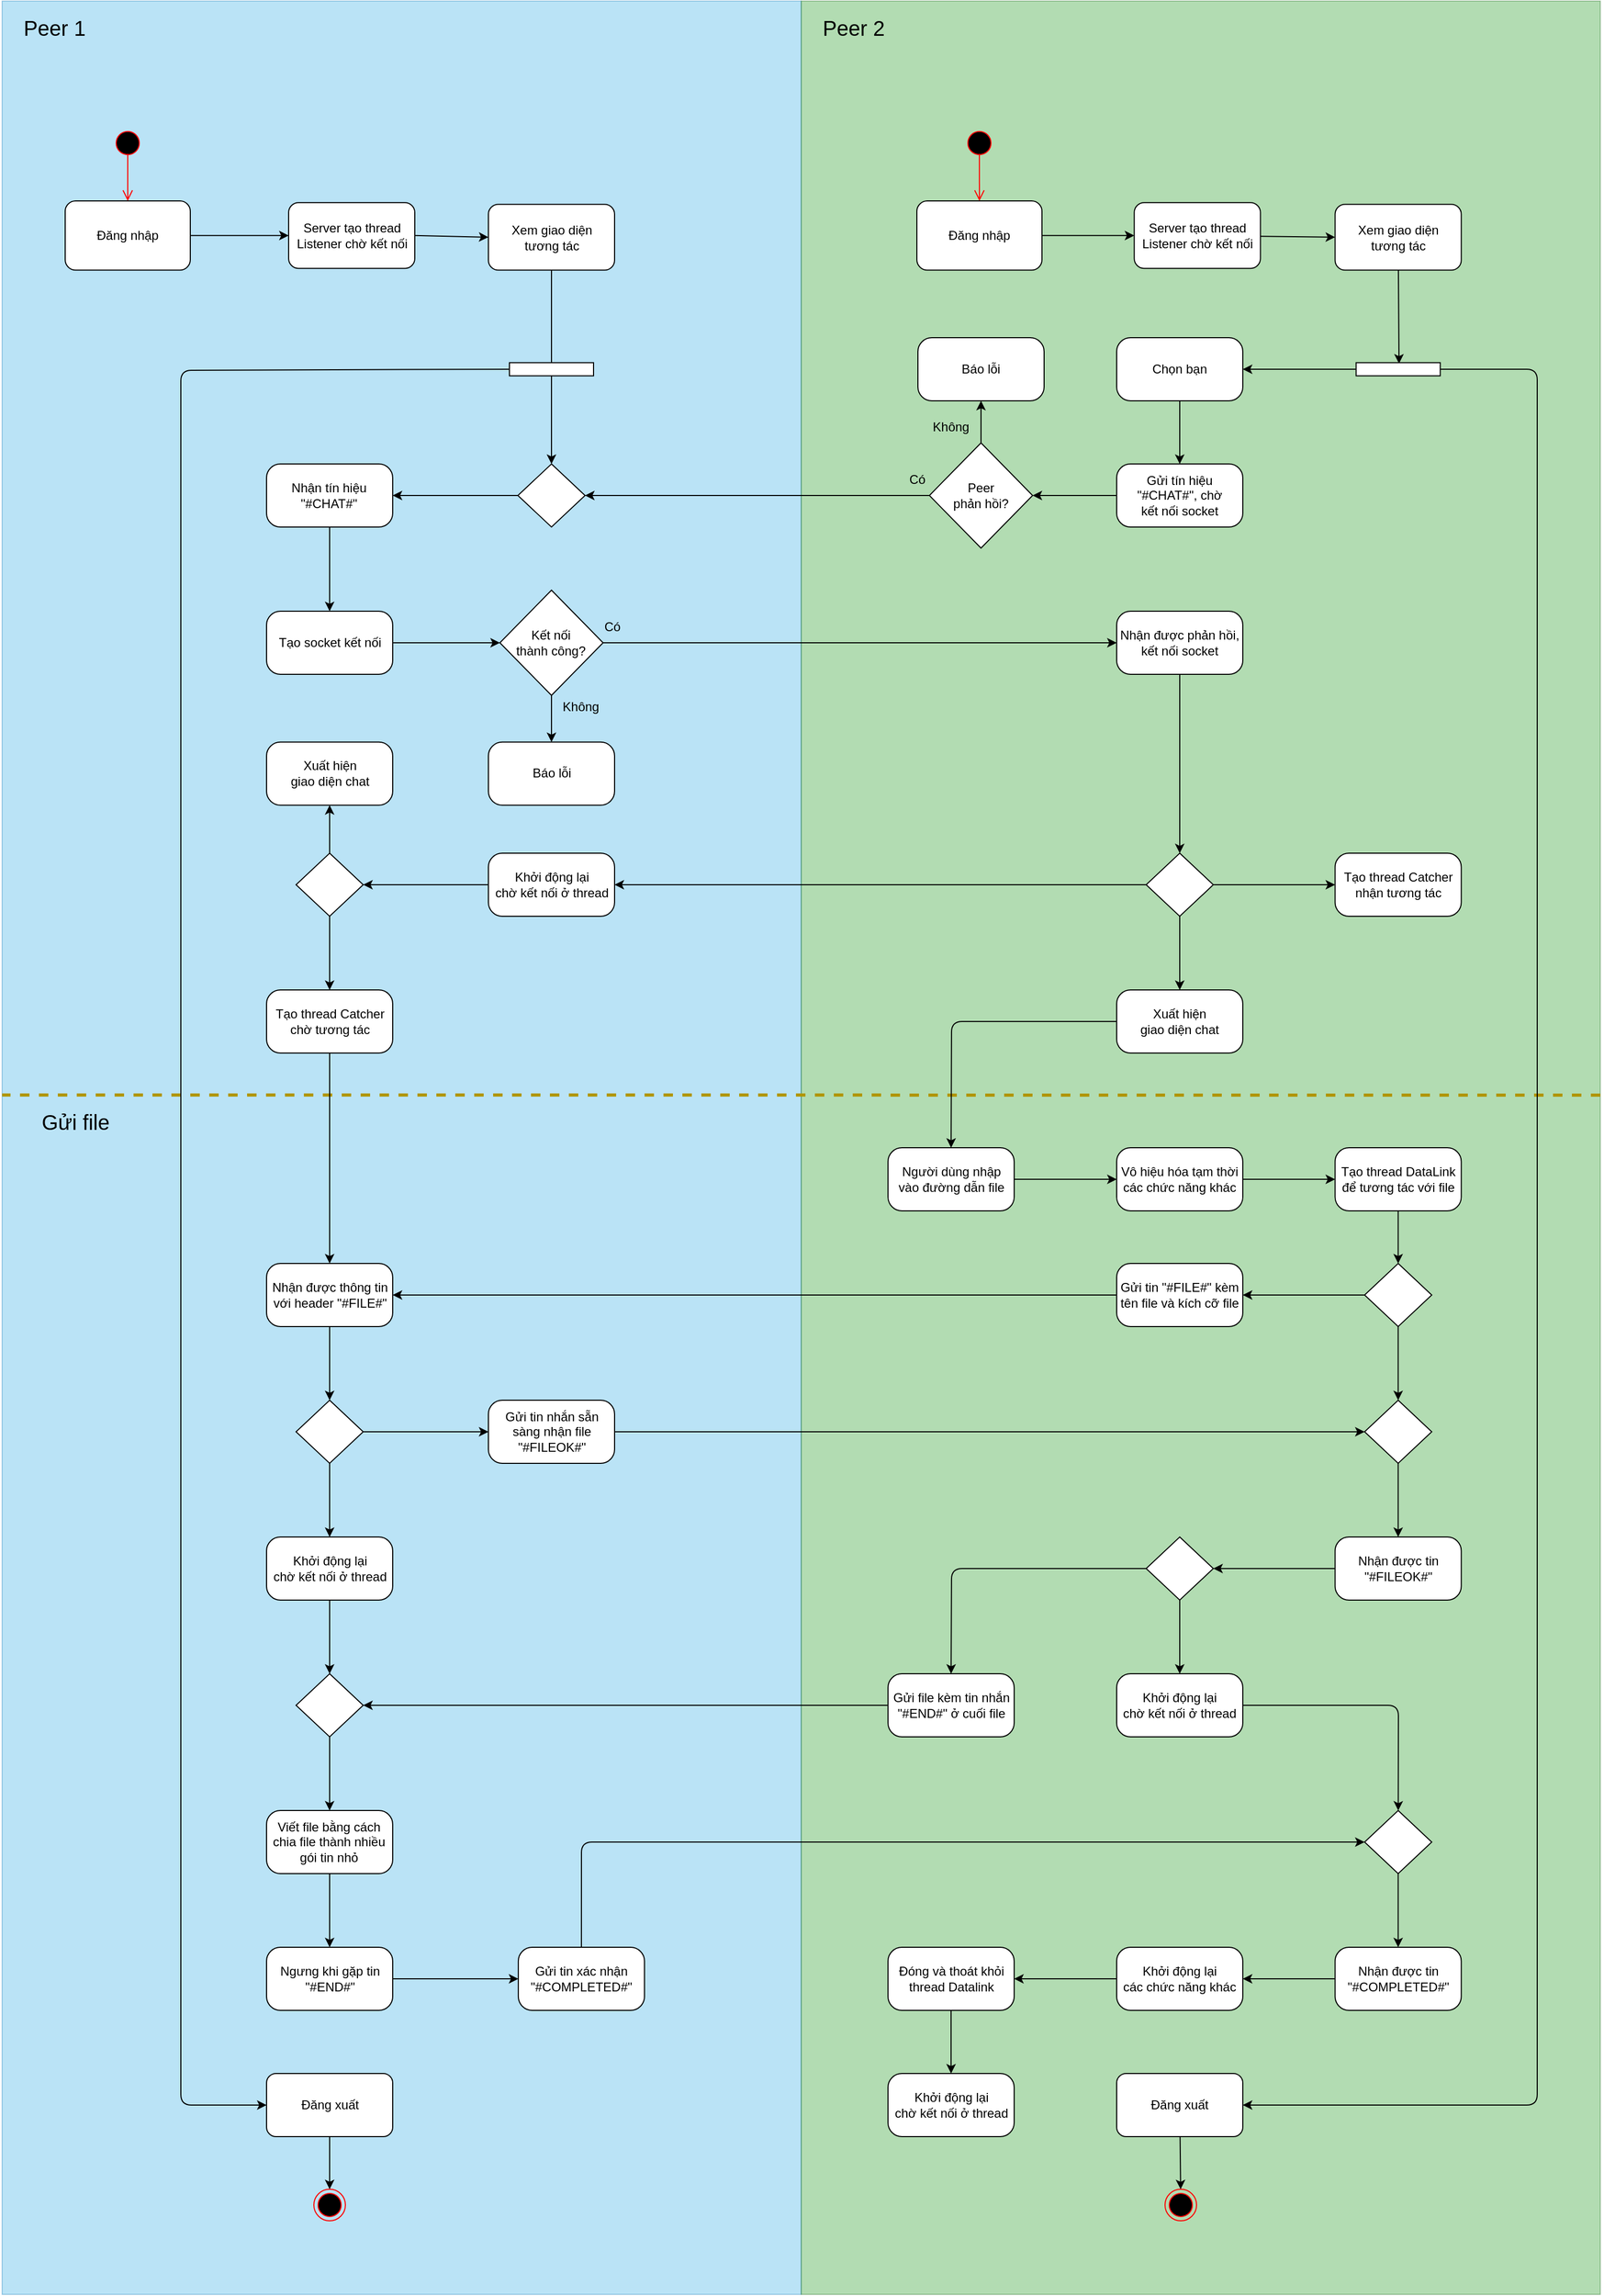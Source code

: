 <mxfile>
    <diagram id="f8bro3hq2V63n0aIHBkh" name="Server Client">
        <mxGraphModel dx="1495" dy="1879" grid="1" gridSize="10" guides="1" tooltips="1" connect="1" arrows="1" fold="1" page="1" pageScale="1" pageWidth="827" pageHeight="1169" math="0" shadow="0">
            <root>
                <mxCell id="0"/>
                <mxCell id="1" parent="0"/>
                <mxCell id="359" value="" style="rounded=0;whiteSpace=wrap;html=1;fillColor=#1ba1e2;fontColor=#ffffff;strokeColor=#006EAF;opacity=30;" parent="1" vertex="1">
                    <mxGeometry x="80" y="-1120" width="760" height="2180" as="geometry"/>
                </mxCell>
                <mxCell id="360" value="" style="rounded=0;whiteSpace=wrap;html=1;fillColor=#008a00;fontColor=#ffffff;strokeColor=#005700;opacity=30;" parent="1" vertex="1">
                    <mxGeometry x="840" y="-1120" width="760" height="2180" as="geometry"/>
                </mxCell>
                <mxCell id="131" style="edgeStyle=none;html=1;entryX=0;entryY=0.5;entryDx=0;entryDy=0;endArrow=block;endFill=1;" parent="1" target="snAStb-6BBQoRBitgBAS-25" edge="1">
                    <mxGeometry relative="1" as="geometry"/>
                </mxCell>
                <mxCell id="361" value="&lt;font style=&quot;font-size: 20px&quot;&gt;Peer 1&lt;/font&gt;" style="text;html=1;strokeColor=none;fillColor=none;align=center;verticalAlign=middle;whiteSpace=wrap;rounded=0;opacity=30;" parent="1" vertex="1">
                    <mxGeometry x="80" y="-1120" width="100" height="50" as="geometry"/>
                </mxCell>
                <mxCell id="362" value="&lt;font style=&quot;font-size: 20px&quot;&gt;Peer 2&lt;/font&gt;" style="text;html=1;strokeColor=none;fillColor=none;align=center;verticalAlign=middle;whiteSpace=wrap;rounded=0;opacity=30;" parent="1" vertex="1">
                    <mxGeometry x="840" y="-1120" width="100" height="50" as="geometry"/>
                </mxCell>
                <mxCell id="363" value="" style="endArrow=none;dashed=1;html=1;fontSize=20;entryX=0;entryY=0.477;entryDx=0;entryDy=0;entryPerimeter=0;strokeWidth=3;fillColor=#e3c800;strokeColor=#B09500;" parent="1" target="359" edge="1">
                    <mxGeometry width="50" height="50" relative="1" as="geometry">
                        <mxPoint x="1600" y="-80" as="sourcePoint"/>
                        <mxPoint x="250" y="-220" as="targetPoint"/>
                    </mxGeometry>
                </mxCell>
                <mxCell id="365" value="&lt;font style=&quot;font-size: 20px&quot;&gt;Gửi file&lt;/font&gt;" style="text;html=1;strokeColor=none;fillColor=none;align=center;verticalAlign=middle;whiteSpace=wrap;rounded=0;opacity=30;" parent="1" vertex="1">
                    <mxGeometry x="80" y="-80" width="140" height="50" as="geometry"/>
                </mxCell>
                <mxCell id="196" style="edgeStyle=none;html=1;entryX=0;entryY=0.5;entryDx=0;entryDy=0;exitX=1;exitY=0.5;exitDx=0;exitDy=0;" parent="1" source="194" target="346" edge="1">
                    <mxGeometry relative="1" as="geometry">
                        <mxPoint x="600.495" y="-798.75" as="targetPoint"/>
                    </mxGeometry>
                </mxCell>
                <mxCell id="263" value="Nhận tín hiệu &quot;#CHAT#&quot;" style="whiteSpace=wrap;html=1;rounded=1;arcSize=22;" parent="1" vertex="1">
                    <mxGeometry x="331.49" y="-680" width="120" height="60" as="geometry"/>
                </mxCell>
                <mxCell id="265" value="" style="rhombus;whiteSpace=wrap;html=1;" parent="1" vertex="1">
                    <mxGeometry x="570.57" y="-680" width="63.85" height="60" as="geometry"/>
                </mxCell>
                <mxCell id="264" style="edgeStyle=none;html=1;entryX=1;entryY=0.5;entryDx=0;entryDy=0;exitX=0;exitY=0.5;exitDx=0;exitDy=0;" parent="1" source="265" target="263" edge="1">
                    <mxGeometry relative="1" as="geometry"/>
                </mxCell>
                <mxCell id="268" value="Tạo socket kết nối" style="whiteSpace=wrap;html=1;rounded=1;arcSize=22;" parent="1" vertex="1">
                    <mxGeometry x="331.5" y="-540" width="120" height="60" as="geometry"/>
                </mxCell>
                <mxCell id="274" style="edgeStyle=none;html=1;entryX=0.5;entryY=0;entryDx=0;entryDy=0;" parent="1" source="263" target="268" edge="1">
                    <mxGeometry relative="1" as="geometry"/>
                </mxCell>
                <mxCell id="275" style="edgeStyle=none;html=1;entryX=0;entryY=0.5;entryDx=0;entryDy=0;" parent="1" source="268" target="293" edge="1">
                    <mxGeometry relative="1" as="geometry">
                        <mxPoint x="563.49" y="-460" as="targetPoint"/>
                    </mxGeometry>
                </mxCell>
                <mxCell id="279" value="Báo lỗi" style="whiteSpace=wrap;html=1;rounded=1;arcSize=22;" parent="1" vertex="1">
                    <mxGeometry x="542.5" y="-415.63" width="120" height="60" as="geometry"/>
                </mxCell>
                <mxCell id="281" style="edgeStyle=none;html=1;entryX=0.5;entryY=0;entryDx=0;entryDy=0;exitX=0.5;exitY=1;exitDx=0;exitDy=0;" parent="1" source="293" target="279" edge="1">
                    <mxGeometry relative="1" as="geometry">
                        <mxPoint x="490" y="-450" as="targetPoint"/>
                        <Array as="points"/>
                    </mxGeometry>
                </mxCell>
                <mxCell id="293" value="Kết nối&lt;br&gt;thành công?" style="rhombus;whiteSpace=wrap;html=1;" parent="1" vertex="1">
                    <mxGeometry x="553.42" y="-560" width="98.16" height="100" as="geometry"/>
                </mxCell>
                <mxCell id="294" value="Khởi động lại &lt;br&gt;chờ kết nối ở thread" style="whiteSpace=wrap;html=1;rounded=1;arcSize=22;" parent="1" vertex="1">
                    <mxGeometry x="542.5" y="-310" width="120" height="60" as="geometry"/>
                </mxCell>
                <mxCell id="298" style="edgeStyle=none;html=1;entryX=1;entryY=0.5;entryDx=0;entryDy=0;" parent="1" source="295" target="294" edge="1">
                    <mxGeometry relative="1" as="geometry">
                        <mxPoint x="680" y="-260" as="targetPoint"/>
                    </mxGeometry>
                </mxCell>
                <mxCell id="297" value="Xuất hiện &lt;br&gt;giao diện chat" style="whiteSpace=wrap;html=1;rounded=1;arcSize=22;" parent="1" vertex="1">
                    <mxGeometry x="331.5" y="-415.63" width="120" height="60" as="geometry"/>
                </mxCell>
                <mxCell id="313" style="edgeStyle=none;html=1;entryX=0.5;entryY=1;entryDx=0;entryDy=0;" parent="1" source="312" target="297" edge="1">
                    <mxGeometry relative="1" as="geometry"/>
                </mxCell>
                <mxCell id="312" value="" style="rhombus;whiteSpace=wrap;html=1;" parent="1" vertex="1">
                    <mxGeometry x="359.57" y="-310" width="63.85" height="60" as="geometry"/>
                </mxCell>
                <mxCell id="319" style="edgeStyle=none;html=1;entryX=1;entryY=0.5;entryDx=0;entryDy=0;" parent="1" source="294" target="312" edge="1">
                    <mxGeometry relative="1" as="geometry"/>
                </mxCell>
                <mxCell id="314" value="Tạo thread Catcher chờ tương tác" style="whiteSpace=wrap;html=1;rounded=1;arcSize=22;" parent="1" vertex="1">
                    <mxGeometry x="331.5" y="-180" width="120" height="60" as="geometry"/>
                </mxCell>
                <mxCell id="315" style="edgeStyle=none;html=1;entryX=0.5;entryY=0;entryDx=0;entryDy=0;" parent="1" source="312" target="314" edge="1">
                    <mxGeometry relative="1" as="geometry"/>
                </mxCell>
                <mxCell id="320" value="Có" style="text;html=1;strokeColor=none;fillColor=none;align=center;verticalAlign=middle;whiteSpace=wrap;rounded=0;" parent="1" vertex="1">
                    <mxGeometry x="640.0" y="-540" width="41.25" height="30" as="geometry"/>
                </mxCell>
                <mxCell id="321" value="Không" style="text;html=1;strokeColor=none;fillColor=none;align=center;verticalAlign=middle;whiteSpace=wrap;rounded=0;" parent="1" vertex="1">
                    <mxGeometry x="610.33" y="-464" width="41.25" height="30" as="geometry"/>
                </mxCell>
                <mxCell id="324" style="edgeStyle=none;html=1;" parent="1" source="314" target="326" edge="1">
                    <mxGeometry relative="1" as="geometry">
                        <mxPoint x="391.495" y="-50" as="targetPoint"/>
                    </mxGeometry>
                </mxCell>
                <mxCell id="326" value="Nhận được thông tin với header &quot;#FILE#&quot;" style="whiteSpace=wrap;html=1;rounded=1;arcSize=22;" parent="1" vertex="1">
                    <mxGeometry x="331.5" y="80" width="120" height="60" as="geometry"/>
                </mxCell>
                <mxCell id="371" style="edgeStyle=none;html=1;entryX=0;entryY=0.5;entryDx=0;entryDy=0;" parent="1" source="329" target="369" edge="1">
                    <mxGeometry relative="1" as="geometry"/>
                </mxCell>
                <mxCell id="329" value="Gửi tin nhắn sẵn sàng nhận file &quot;#FILEOK#&quot;" style="whiteSpace=wrap;html=1;rounded=1;arcSize=22;" parent="1" vertex="1">
                    <mxGeometry x="542.5" y="210" width="120" height="60" as="geometry"/>
                </mxCell>
                <mxCell id="330" style="edgeStyle=none;html=1;entryX=0.5;entryY=0;entryDx=0;entryDy=0;" parent="1" source="326" target="378" edge="1">
                    <mxGeometry relative="1" as="geometry"/>
                </mxCell>
                <mxCell id="333" value="Viết file bằng cách chia file thành nhiều gói tin nhỏ" style="whiteSpace=wrap;html=1;rounded=1;arcSize=22;" parent="1" vertex="1">
                    <mxGeometry x="331.49" y="600" width="120" height="60" as="geometry"/>
                </mxCell>
                <mxCell id="334" style="edgeStyle=none;html=1;entryX=0.5;entryY=0;entryDx=0;entryDy=0;exitX=0.5;exitY=1;exitDx=0;exitDy=0;" parent="1" source="378" target="389" edge="1">
                    <mxGeometry relative="1" as="geometry"/>
                </mxCell>
                <mxCell id="snAStb-6BBQoRBitgBAS-25" value="" style="ellipse;html=1;shape=endState;fillColor=#000000;strokeColor=#ff0000;" parent="1" vertex="1">
                    <mxGeometry x="376.5" y="960" width="30" height="30" as="geometry"/>
                </mxCell>
                <mxCell id="185" style="edgeStyle=none;html=1;" parent="1" source="snAStb-6BBQoRBitgBAS-50" target="snAStb-6BBQoRBitgBAS-25" edge="1">
                    <mxGeometry relative="1" as="geometry"/>
                </mxCell>
                <mxCell id="snAStb-6BBQoRBitgBAS-50" value="Đăng xuất" style="rounded=1;whiteSpace=wrap;html=1;" parent="1" vertex="1">
                    <mxGeometry x="331.5" y="850" width="120" height="60" as="geometry"/>
                </mxCell>
                <mxCell id="385" value="" style="edgeStyle=none;html=1;" parent="1" source="341" target="384" edge="1">
                    <mxGeometry relative="1" as="geometry"/>
                </mxCell>
                <mxCell id="341" value="Ngưng khi gặp tin &quot;#END#&quot;" style="whiteSpace=wrap;html=1;rounded=1;arcSize=22;" parent="1" vertex="1">
                    <mxGeometry x="331.5" y="730" width="120" height="60" as="geometry"/>
                </mxCell>
                <mxCell id="342" style="edgeStyle=none;html=1;entryX=0.5;entryY=0;entryDx=0;entryDy=0;" parent="1" source="333" target="341" edge="1">
                    <mxGeometry relative="1" as="geometry"/>
                </mxCell>
                <mxCell id="347" style="edgeStyle=none;html=1;entryX=0.5;entryY=0;entryDx=0;entryDy=0;" parent="1" source="346" target="265" edge="1">
                    <mxGeometry relative="1" as="geometry"/>
                </mxCell>
                <mxCell id="348" style="edgeStyle=none;html=1;entryX=0;entryY=0.5;entryDx=0;entryDy=0;exitX=0.497;exitY=1.005;exitDx=0;exitDy=0;exitPerimeter=0;" parent="1" source="404" target="snAStb-6BBQoRBitgBAS-50" edge="1">
                    <mxGeometry relative="1" as="geometry">
                        <mxPoint x="330" y="250" as="targetPoint"/>
                        <Array as="points">
                            <mxPoint x="250" y="-769"/>
                            <mxPoint x="250" y="880"/>
                        </Array>
                    </mxGeometry>
                </mxCell>
                <mxCell id="346" value="Xem giao diện&lt;br&gt;tương tác" style="rounded=1;whiteSpace=wrap;html=1;" parent="1" vertex="1">
                    <mxGeometry x="542.5" y="-926.75" width="120" height="62.5" as="geometry"/>
                </mxCell>
                <mxCell id="237" value="Không" style="text;html=1;strokeColor=none;fillColor=none;align=center;verticalAlign=middle;whiteSpace=wrap;rounded=0;" parent="1" vertex="1">
                    <mxGeometry x="961.92" y="-730" width="41.25" height="30" as="geometry"/>
                </mxCell>
                <mxCell id="407" style="edgeStyle=none;html=1;entryX=0.068;entryY=0.49;entryDx=0;entryDy=0;entryPerimeter=0;" parent="1" source="252" target="406" edge="1">
                    <mxGeometry relative="1" as="geometry"/>
                </mxCell>
                <mxCell id="252" value="Xem giao diện&lt;br&gt;tương tác" style="rounded=1;whiteSpace=wrap;html=1;" parent="1" vertex="1">
                    <mxGeometry x="1347.75" y="-926.75" width="120" height="62.5" as="geometry"/>
                </mxCell>
                <mxCell id="253" style="edgeStyle=none;html=1;entryX=0;entryY=0.5;entryDx=0;entryDy=0;" parent="1" source="254" target="252" edge="1">
                    <mxGeometry relative="1" as="geometry"/>
                </mxCell>
                <mxCell id="259" value="Chọn bạn" style="whiteSpace=wrap;html=1;rounded=1;arcSize=22;" parent="1" vertex="1">
                    <mxGeometry x="1140" y="-800" width="120" height="60" as="geometry"/>
                </mxCell>
                <mxCell id="260" style="edgeStyle=none;html=1;entryX=1;entryY=0.5;entryDx=0;entryDy=0;exitX=0.504;exitY=1.002;exitDx=0;exitDy=0;exitPerimeter=0;" parent="1" source="406" target="259" edge="1">
                    <mxGeometry relative="1" as="geometry"/>
                </mxCell>
                <mxCell id="261" value="Gửi tín hiệu &quot;#CHAT#&quot;, chờ&lt;br&gt;kết nối socket" style="whiteSpace=wrap;html=1;rounded=1;arcSize=22;" parent="1" vertex="1">
                    <mxGeometry x="1140" y="-680" width="120" height="60" as="geometry"/>
                </mxCell>
                <mxCell id="262" style="edgeStyle=none;html=1;" parent="1" source="259" target="261" edge="1">
                    <mxGeometry relative="1" as="geometry"/>
                </mxCell>
                <mxCell id="282" value="Peer&lt;br&gt;phản hồi?" style="rhombus;whiteSpace=wrap;html=1;" parent="1" vertex="1">
                    <mxGeometry x="961.92" y="-700" width="98.16" height="100" as="geometry"/>
                </mxCell>
                <mxCell id="267" style="edgeStyle=none;html=1;entryX=1;entryY=0.5;entryDx=0;entryDy=0;exitX=0;exitY=0.5;exitDx=0;exitDy=0;" parent="1" source="282" target="265" edge="1">
                    <mxGeometry relative="1" as="geometry">
                        <mxPoint x="860" y="-510" as="sourcePoint"/>
                    </mxGeometry>
                </mxCell>
                <mxCell id="284" style="edgeStyle=none;html=1;entryX=1;entryY=0.5;entryDx=0;entryDy=0;" parent="1" source="261" target="282" edge="1">
                    <mxGeometry relative="1" as="geometry"/>
                </mxCell>
                <mxCell id="286" value="Có" style="text;html=1;strokeColor=none;fillColor=none;align=center;verticalAlign=middle;whiteSpace=wrap;rounded=0;" parent="1" vertex="1">
                    <mxGeometry x="930.0" y="-680" width="41.25" height="30" as="geometry"/>
                </mxCell>
                <mxCell id="287" value="Báo lỗi" style="whiteSpace=wrap;html=1;rounded=1;arcSize=22;" parent="1" vertex="1">
                    <mxGeometry x="951" y="-800" width="120" height="60" as="geometry"/>
                </mxCell>
                <mxCell id="288" style="edgeStyle=none;html=1;entryX=0.5;entryY=1;entryDx=0;entryDy=0;exitX=0.5;exitY=0;exitDx=0;exitDy=0;" parent="1" source="282" target="287" edge="1">
                    <mxGeometry relative="1" as="geometry"/>
                </mxCell>
                <mxCell id="291" value="Nhận được phản hồi,&lt;br&gt;kết nối socket&lt;br&gt;" style="whiteSpace=wrap;html=1;rounded=1;arcSize=22;" parent="1" vertex="1">
                    <mxGeometry x="1140" y="-540" width="120" height="60" as="geometry"/>
                </mxCell>
                <mxCell id="295" value="" style="rhombus;whiteSpace=wrap;html=1;" parent="1" vertex="1">
                    <mxGeometry x="1168.07" y="-310" width="63.85" height="60" as="geometry"/>
                </mxCell>
                <mxCell id="296" style="edgeStyle=none;html=1;" parent="1" source="291" target="295" edge="1">
                    <mxGeometry relative="1" as="geometry"/>
                </mxCell>
                <mxCell id="299" value="Xuất hiện &lt;br&gt;giao diện chat" style="whiteSpace=wrap;html=1;rounded=1;arcSize=22;" parent="1" vertex="1">
                    <mxGeometry x="1140" y="-180" width="120" height="60" as="geometry"/>
                </mxCell>
                <mxCell id="300" style="edgeStyle=none;html=1;" parent="1" source="295" target="299" edge="1">
                    <mxGeometry relative="1" as="geometry"/>
                </mxCell>
                <mxCell id="304" value="Người dùng nhập &lt;br&gt;vào đường dẫn file" style="whiteSpace=wrap;html=1;rounded=1;arcSize=22;" parent="1" vertex="1">
                    <mxGeometry x="922.55" y="-30" width="120" height="60" as="geometry"/>
                </mxCell>
                <mxCell id="305" style="edgeStyle=none;html=1;entryX=0.5;entryY=0;entryDx=0;entryDy=0;" parent="1" source="299" target="304" edge="1">
                    <mxGeometry relative="1" as="geometry">
                        <Array as="points">
                            <mxPoint x="983" y="-150"/>
                        </Array>
                    </mxGeometry>
                </mxCell>
                <mxCell id="317" value="Tạo thread Catcher nhận tương tác" style="whiteSpace=wrap;html=1;rounded=1;arcSize=22;" parent="1" vertex="1">
                    <mxGeometry x="1347.75" y="-310" width="120" height="60" as="geometry"/>
                </mxCell>
                <mxCell id="318" style="edgeStyle=none;html=1;entryX=0;entryY=0.5;entryDx=0;entryDy=0;" parent="1" source="295" target="317" edge="1">
                    <mxGeometry relative="1" as="geometry"/>
                </mxCell>
                <mxCell id="400" style="edgeStyle=none;html=1;" parent="1" source="331" target="399" edge="1">
                    <mxGeometry relative="1" as="geometry"/>
                </mxCell>
                <mxCell id="331" value="Vô hiệu hóa tạm thời các chức năng khác" style="whiteSpace=wrap;html=1;rounded=1;arcSize=22;" parent="1" vertex="1">
                    <mxGeometry x="1140" y="-30" width="120" height="60" as="geometry"/>
                </mxCell>
                <mxCell id="332" style="edgeStyle=none;html=1;entryX=0;entryY=0.5;entryDx=0;entryDy=0;" parent="1" source="304" target="331" edge="1">
                    <mxGeometry relative="1" as="geometry"/>
                </mxCell>
                <mxCell id="366" style="edgeStyle=none;html=1;entryX=1;entryY=0.5;entryDx=0;entryDy=0;exitX=0;exitY=0.5;exitDx=0;exitDy=0;" parent="1" source="367" target="326" edge="1">
                    <mxGeometry relative="1" as="geometry">
                        <mxPoint x="1370" y="110" as="sourcePoint"/>
                    </mxGeometry>
                </mxCell>
                <mxCell id="368" style="edgeStyle=none;html=1;entryX=1;entryY=0.5;entryDx=0;entryDy=0;" parent="1" source="335" target="367" edge="1">
                    <mxGeometry relative="1" as="geometry"/>
                </mxCell>
                <mxCell id="372" style="edgeStyle=none;html=1;" parent="1" source="335" target="369" edge="1">
                    <mxGeometry relative="1" as="geometry"/>
                </mxCell>
                <mxCell id="335" value="" style="rhombus;whiteSpace=wrap;html=1;" parent="1" vertex="1">
                    <mxGeometry x="1375.82" y="80" width="63.85" height="60" as="geometry"/>
                </mxCell>
                <mxCell id="336" style="edgeStyle=none;html=1;entryX=0.5;entryY=0;entryDx=0;entryDy=0;exitX=0.5;exitY=1;exitDx=0;exitDy=0;" parent="1" source="399" target="335" edge="1">
                    <mxGeometry relative="1" as="geometry"/>
                </mxCell>
                <mxCell id="227" value="" style="ellipse;html=1;shape=endState;fillColor=#000000;strokeColor=#ff0000;" parent="1" vertex="1">
                    <mxGeometry x="1186.01" y="960" width="30" height="30" as="geometry"/>
                </mxCell>
                <mxCell id="235" style="edgeStyle=none;html=1;" parent="1" source="236" target="227" edge="1">
                    <mxGeometry relative="1" as="geometry"/>
                </mxCell>
                <mxCell id="236" value="Đăng xuất" style="rounded=1;whiteSpace=wrap;html=1;" parent="1" vertex="1">
                    <mxGeometry x="1140" y="850" width="120" height="60" as="geometry"/>
                </mxCell>
                <mxCell id="351" style="edgeStyle=none;html=1;entryX=1;entryY=0.5;entryDx=0;entryDy=0;exitX=0.504;exitY=-0.002;exitDx=0;exitDy=0;exitPerimeter=0;" parent="1" source="406" target="236" edge="1">
                    <mxGeometry relative="1" as="geometry">
                        <Array as="points">
                            <mxPoint x="1540" y="-770"/>
                            <mxPoint x="1540" y="-170"/>
                            <mxPoint x="1540" y="880"/>
                            <mxPoint x="1408" y="880"/>
                        </Array>
                    </mxGeometry>
                </mxCell>
                <mxCell id="383" style="edgeStyle=none;html=1;entryX=1;entryY=0.5;entryDx=0;entryDy=0;" parent="1" source="344" target="380" edge="1">
                    <mxGeometry relative="1" as="geometry"/>
                </mxCell>
                <mxCell id="344" value="Gửi file kèm tin nhắn &quot;#END#&quot; ở cuối file" style="whiteSpace=wrap;html=1;rounded=1;arcSize=22;" parent="1" vertex="1">
                    <mxGeometry x="922.55" y="470" width="120" height="60" as="geometry"/>
                </mxCell>
                <mxCell id="292" style="edgeStyle=none;html=1;entryX=0;entryY=0.5;entryDx=0;entryDy=0;exitX=1;exitY=0.5;exitDx=0;exitDy=0;" parent="1" source="293" target="291" edge="1">
                    <mxGeometry relative="1" as="geometry"/>
                </mxCell>
                <mxCell id="367" value="Gửi tin &quot;#FILE#&quot; kèm tên file và kích cỡ file" style="whiteSpace=wrap;html=1;rounded=1;arcSize=22;" parent="1" vertex="1">
                    <mxGeometry x="1140" y="80" width="120" height="60" as="geometry"/>
                </mxCell>
                <mxCell id="374" style="edgeStyle=none;html=1;" parent="1" source="369" target="373" edge="1">
                    <mxGeometry relative="1" as="geometry"/>
                </mxCell>
                <mxCell id="369" value="" style="rhombus;whiteSpace=wrap;html=1;" parent="1" vertex="1">
                    <mxGeometry x="1375.82" y="210" width="63.85" height="60" as="geometry"/>
                </mxCell>
                <mxCell id="376" style="edgeStyle=none;html=1;entryX=1;entryY=0.5;entryDx=0;entryDy=0;" parent="1" source="373" target="375" edge="1">
                    <mxGeometry relative="1" as="geometry"/>
                </mxCell>
                <mxCell id="373" value="Nhận được tin &quot;#FILEOK#&quot;" style="whiteSpace=wrap;html=1;rounded=1;arcSize=22;" parent="1" vertex="1">
                    <mxGeometry x="1347.75" y="340" width="120" height="60" as="geometry"/>
                </mxCell>
                <mxCell id="377" style="edgeStyle=none;html=1;entryX=0.5;entryY=0;entryDx=0;entryDy=0;exitX=0;exitY=0.5;exitDx=0;exitDy=0;" parent="1" source="375" target="344" edge="1">
                    <mxGeometry relative="1" as="geometry">
                        <Array as="points">
                            <mxPoint x="983" y="370"/>
                        </Array>
                    </mxGeometry>
                </mxCell>
                <mxCell id="387" style="edgeStyle=none;html=1;exitX=1;exitY=0.5;exitDx=0;exitDy=0;" parent="1" source="391" target="386" edge="1">
                    <mxGeometry relative="1" as="geometry">
                        <Array as="points">
                            <mxPoint x="1408" y="500"/>
                        </Array>
                    </mxGeometry>
                </mxCell>
                <mxCell id="392" style="edgeStyle=none;html=1;entryX=0.5;entryY=0;entryDx=0;entryDy=0;exitX=0.5;exitY=1;exitDx=0;exitDy=0;" parent="1" source="375" target="391" edge="1">
                    <mxGeometry relative="1" as="geometry"/>
                </mxCell>
                <mxCell id="375" value="" style="rhombus;whiteSpace=wrap;html=1;" parent="1" vertex="1">
                    <mxGeometry x="1168.07" y="340" width="63.85" height="60" as="geometry"/>
                </mxCell>
                <mxCell id="379" style="edgeStyle=none;html=1;entryX=0;entryY=0.5;entryDx=0;entryDy=0;" parent="1" source="378" target="329" edge="1">
                    <mxGeometry relative="1" as="geometry"/>
                </mxCell>
                <mxCell id="378" value="" style="rhombus;whiteSpace=wrap;html=1;" parent="1" vertex="1">
                    <mxGeometry x="359.57" y="210" width="63.85" height="60" as="geometry"/>
                </mxCell>
                <mxCell id="381" style="edgeStyle=none;html=1;entryX=0.5;entryY=0;entryDx=0;entryDy=0;" parent="1" source="380" target="333" edge="1">
                    <mxGeometry relative="1" as="geometry"/>
                </mxCell>
                <mxCell id="380" value="" style="rhombus;whiteSpace=wrap;html=1;" parent="1" vertex="1">
                    <mxGeometry x="359.57" y="470" width="63.85" height="60" as="geometry"/>
                </mxCell>
                <mxCell id="388" style="edgeStyle=none;html=1;entryX=0;entryY=0.5;entryDx=0;entryDy=0;" parent="1" source="384" target="386" edge="1">
                    <mxGeometry relative="1" as="geometry">
                        <Array as="points">
                            <mxPoint x="631" y="630"/>
                        </Array>
                    </mxGeometry>
                </mxCell>
                <mxCell id="384" value="Gửi tin xác nhận &quot;#COMPLETED#&quot;" style="whiteSpace=wrap;html=1;rounded=1;arcSize=22;" parent="1" vertex="1">
                    <mxGeometry x="570.95" y="730" width="120" height="60" as="geometry"/>
                </mxCell>
                <mxCell id="395" style="edgeStyle=none;html=1;entryX=0.5;entryY=0;entryDx=0;entryDy=0;" parent="1" source="386" target="394" edge="1">
                    <mxGeometry relative="1" as="geometry"/>
                </mxCell>
                <mxCell id="386" value="" style="rhombus;whiteSpace=wrap;html=1;" parent="1" vertex="1">
                    <mxGeometry x="1375.82" y="600" width="63.85" height="60" as="geometry"/>
                </mxCell>
                <mxCell id="390" style="edgeStyle=none;html=1;entryX=0.5;entryY=0;entryDx=0;entryDy=0;" parent="1" source="389" target="380" edge="1">
                    <mxGeometry relative="1" as="geometry"/>
                </mxCell>
                <mxCell id="389" value="Khởi động lại &lt;br&gt;chờ kết nối ở thread" style="whiteSpace=wrap;html=1;rounded=1;arcSize=22;" parent="1" vertex="1">
                    <mxGeometry x="331.5" y="340" width="120" height="60" as="geometry"/>
                </mxCell>
                <mxCell id="391" value="Khởi động lại &lt;br&gt;chờ kết nối ở thread" style="whiteSpace=wrap;html=1;rounded=1;arcSize=22;" parent="1" vertex="1">
                    <mxGeometry x="1140" y="470" width="120" height="60" as="geometry"/>
                </mxCell>
                <mxCell id="393" value="Khởi động lại &lt;br&gt;chờ kết nối ở thread" style="whiteSpace=wrap;html=1;rounded=1;arcSize=22;" parent="1" vertex="1">
                    <mxGeometry x="922.54" y="850" width="120" height="60" as="geometry"/>
                </mxCell>
                <mxCell id="397" style="edgeStyle=none;html=1;entryX=1;entryY=0.5;entryDx=0;entryDy=0;" parent="1" source="394" target="401" edge="1">
                    <mxGeometry relative="1" as="geometry"/>
                </mxCell>
                <mxCell id="394" value="Nhận được tin &quot;#COMPLETED#&quot;" style="whiteSpace=wrap;html=1;rounded=1;arcSize=22;" parent="1" vertex="1">
                    <mxGeometry x="1347.75" y="730" width="120" height="60" as="geometry"/>
                </mxCell>
                <mxCell id="398" style="edgeStyle=none;html=1;entryX=0.5;entryY=0;entryDx=0;entryDy=0;exitX=0.5;exitY=1;exitDx=0;exitDy=0;" parent="1" source="396" target="393" edge="1">
                    <mxGeometry relative="1" as="geometry"/>
                </mxCell>
                <mxCell id="396" value="Đóng và thoát khỏi thread Datalink" style="whiteSpace=wrap;html=1;rounded=1;arcSize=22;" parent="1" vertex="1">
                    <mxGeometry x="922.54" y="730" width="120" height="60" as="geometry"/>
                </mxCell>
                <mxCell id="399" value="Tạo thread DataLink&lt;br&gt;để tương tác với file" style="whiteSpace=wrap;html=1;rounded=1;arcSize=22;" parent="1" vertex="1">
                    <mxGeometry x="1347.75" y="-30" width="120" height="60" as="geometry"/>
                </mxCell>
                <mxCell id="402" style="edgeStyle=none;html=1;entryX=1;entryY=0.5;entryDx=0;entryDy=0;" parent="1" source="401" target="396" edge="1">
                    <mxGeometry relative="1" as="geometry"/>
                </mxCell>
                <mxCell id="401" value="Khởi động lại &lt;br&gt;các chức năng khác" style="whiteSpace=wrap;html=1;rounded=1;arcSize=22;" parent="1" vertex="1">
                    <mxGeometry x="1140" y="730" width="120" height="60" as="geometry"/>
                </mxCell>
                <mxCell id="404" value="" style="html=1;points=[];perimeter=orthogonalPerimeter;rotation=90;" parent="1" vertex="1">
                    <mxGeometry x="596.25" y="-810" width="12.5" height="80" as="geometry"/>
                </mxCell>
                <mxCell id="snAStb-6BBQoRBitgBAS-26" value="" style="ellipse;html=1;shape=startState;fillColor=#000000;strokeColor=#ff0000;" parent="1" vertex="1">
                    <mxGeometry x="184.49" y="-1000" width="30" height="30" as="geometry"/>
                </mxCell>
                <mxCell id="194" value="Server tạo thread&lt;br&gt;Listener chờ kết nối" style="rounded=1;whiteSpace=wrap;html=1;" parent="1" vertex="1">
                    <mxGeometry x="352.5" y="-928.38" width="120" height="62.5" as="geometry"/>
                </mxCell>
                <mxCell id="snAStb-6BBQoRBitgBAS-27" value="" style="edgeStyle=orthogonalEdgeStyle;html=1;verticalAlign=bottom;endArrow=open;endSize=8;strokeColor=#ff0000;entryX=0.5;entryY=0;entryDx=0;entryDy=0;exitX=0.499;exitY=0.84;exitDx=0;exitDy=0;exitPerimeter=0;" parent="1" source="snAStb-6BBQoRBitgBAS-26" target="snAStb-6BBQoRBitgBAS-29" edge="1">
                    <mxGeometry relative="1" as="geometry">
                        <mxPoint x="83.49" y="-850" as="targetPoint"/>
                    </mxGeometry>
                </mxCell>
                <mxCell id="195" style="edgeStyle=none;html=1;entryX=0;entryY=0.5;entryDx=0;entryDy=0;exitX=1;exitY=0.5;exitDx=0;exitDy=0;" parent="1" source="snAStb-6BBQoRBitgBAS-29" target="194" edge="1">
                    <mxGeometry relative="1" as="geometry"/>
                </mxCell>
                <mxCell id="snAStb-6BBQoRBitgBAS-29" value="Đăng nhập" style="rounded=1;whiteSpace=wrap;html=1;" parent="1" vertex="1">
                    <mxGeometry x="140" y="-930" width="118.99" height="65.75" as="geometry"/>
                </mxCell>
                <mxCell id="406" value="" style="html=1;points=[];perimeter=orthogonalPerimeter;rotation=90;" parent="1" vertex="1">
                    <mxGeometry x="1401.5" y="-810" width="12.5" height="80" as="geometry"/>
                </mxCell>
                <mxCell id="228" value="" style="ellipse;html=1;shape=startState;fillColor=#000000;strokeColor=#ff0000;" parent="1" vertex="1">
                    <mxGeometry x="994.5" y="-1000" width="30" height="30" as="geometry"/>
                </mxCell>
                <mxCell id="229" value="" style="edgeStyle=orthogonalEdgeStyle;html=1;verticalAlign=bottom;endArrow=open;endSize=8;strokeColor=#ff0000;entryX=0.5;entryY=0;entryDx=0;entryDy=0;exitX=0.499;exitY=0.84;exitDx=0;exitDy=0;exitPerimeter=0;" parent="1" source="228" target="231" edge="1">
                    <mxGeometry relative="1" as="geometry">
                        <mxPoint x="1191.99" y="-780" as="targetPoint"/>
                    </mxGeometry>
                </mxCell>
                <mxCell id="231" value="Đăng nhập" style="rounded=1;whiteSpace=wrap;html=1;" parent="1" vertex="1">
                    <mxGeometry x="950" y="-930" width="118.99" height="65.75" as="geometry"/>
                </mxCell>
                <mxCell id="254" value="Server tạo thread&lt;br&gt;Listener chờ kết nối" style="rounded=1;whiteSpace=wrap;html=1;" parent="1" vertex="1">
                    <mxGeometry x="1156.74" y="-928.38" width="120" height="62.5" as="geometry"/>
                </mxCell>
                <mxCell id="230" style="edgeStyle=none;html=1;exitX=1;exitY=0.5;exitDx=0;exitDy=0;entryX=0;entryY=0.5;entryDx=0;entryDy=0;" parent="1" source="231" target="254" edge="1">
                    <mxGeometry relative="1" as="geometry">
                        <mxPoint x="1128.99" y="-940" as="targetPoint"/>
                    </mxGeometry>
                </mxCell>
            </root>
        </mxGraphModel>
    </diagram>
</mxfile>